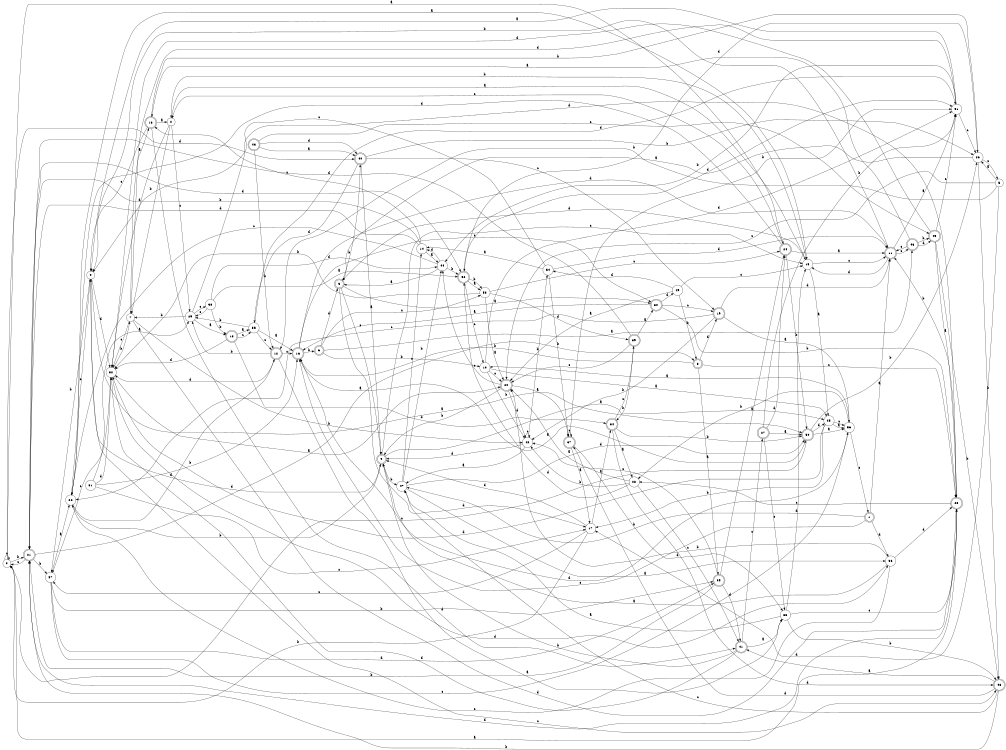 digraph n47_9 {
__start0 [label="" shape="none"];

rankdir=LR;
size="8,5";

s0 [style="filled", color="black", fillcolor="white" shape="circle", label="0"];
s1 [style="rounded,filled", color="black", fillcolor="white" shape="doublecircle", label="1"];
s2 [style="filled", color="black", fillcolor="white" shape="circle", label="2"];
s3 [style="rounded,filled", color="black", fillcolor="white" shape="doublecircle", label="3"];
s4 [style="filled", color="black", fillcolor="white" shape="circle", label="4"];
s5 [style="filled", color="black", fillcolor="white" shape="circle", label="5"];
s6 [style="rounded,filled", color="black", fillcolor="white" shape="doublecircle", label="6"];
s7 [style="filled", color="black", fillcolor="white" shape="circle", label="7"];
s8 [style="rounded,filled", color="black", fillcolor="white" shape="doublecircle", label="8"];
s9 [style="rounded,filled", color="black", fillcolor="white" shape="doublecircle", label="9"];
s10 [style="filled", color="black", fillcolor="white" shape="circle", label="10"];
s11 [style="rounded,filled", color="black", fillcolor="white" shape="doublecircle", label="11"];
s12 [style="rounded,filled", color="black", fillcolor="white" shape="doublecircle", label="12"];
s13 [style="rounded,filled", color="black", fillcolor="white" shape="doublecircle", label="13"];
s14 [style="filled", color="black", fillcolor="white" shape="circle", label="14"];
s15 [style="filled", color="black", fillcolor="white" shape="circle", label="15"];
s16 [style="rounded,filled", color="black", fillcolor="white" shape="doublecircle", label="16"];
s17 [style="filled", color="black", fillcolor="white" shape="circle", label="17"];
s18 [style="rounded,filled", color="black", fillcolor="white" shape="doublecircle", label="18"];
s19 [style="rounded,filled", color="black", fillcolor="white" shape="doublecircle", label="19"];
s20 [style="rounded,filled", color="black", fillcolor="white" shape="doublecircle", label="20"];
s21 [style="rounded,filled", color="black", fillcolor="white" shape="doublecircle", label="21"];
s22 [style="filled", color="black", fillcolor="white" shape="circle", label="22"];
s23 [style="rounded,filled", color="black", fillcolor="white" shape="doublecircle", label="23"];
s24 [style="rounded,filled", color="black", fillcolor="white" shape="doublecircle", label="24"];
s25 [style="filled", color="black", fillcolor="white" shape="circle", label="25"];
s26 [style="filled", color="black", fillcolor="white" shape="circle", label="26"];
s27 [style="rounded,filled", color="black", fillcolor="white" shape="doublecircle", label="27"];
s28 [style="filled", color="black", fillcolor="white" shape="circle", label="28"];
s29 [style="filled", color="black", fillcolor="white" shape="circle", label="29"];
s30 [style="rounded,filled", color="black", fillcolor="white" shape="doublecircle", label="30"];
s31 [style="filled", color="black", fillcolor="white" shape="circle", label="31"];
s32 [style="filled", color="black", fillcolor="white" shape="circle", label="32"];
s33 [style="filled", color="black", fillcolor="white" shape="circle", label="33"];
s34 [style="rounded,filled", color="black", fillcolor="white" shape="doublecircle", label="34"];
s35 [style="rounded,filled", color="black", fillcolor="white" shape="doublecircle", label="35"];
s36 [style="filled", color="black", fillcolor="white" shape="circle", label="36"];
s37 [style="rounded,filled", color="black", fillcolor="white" shape="doublecircle", label="37"];
s38 [style="filled", color="black", fillcolor="white" shape="circle", label="38"];
s39 [style="rounded,filled", color="black", fillcolor="white" shape="doublecircle", label="39"];
s40 [style="rounded,filled", color="black", fillcolor="white" shape="doublecircle", label="40"];
s41 [style="rounded,filled", color="black", fillcolor="white" shape="doublecircle", label="41"];
s42 [style="filled", color="black", fillcolor="white" shape="circle", label="42"];
s43 [style="rounded,filled", color="black", fillcolor="white" shape="doublecircle", label="43"];
s44 [style="filled", color="black", fillcolor="white" shape="circle", label="44"];
s45 [style="rounded,filled", color="black", fillcolor="white" shape="doublecircle", label="45"];
s46 [style="rounded,filled", color="black", fillcolor="white" shape="doublecircle", label="46"];
s47 [style="filled", color="black", fillcolor="white" shape="circle", label="47"];
s48 [style="rounded,filled", color="black", fillcolor="white" shape="doublecircle", label="48"];
s49 [style="filled", color="black", fillcolor="white" shape="circle", label="49"];
s50 [style="rounded,filled", color="black", fillcolor="white" shape="doublecircle", label="50"];
s51 [style="filled", color="black", fillcolor="white" shape="circle", label="51"];
s52 [style="rounded,filled", color="black", fillcolor="white" shape="doublecircle", label="52"];
s53 [style="filled", color="black", fillcolor="white" shape="circle", label="53"];
s54 [style="filled", color="black", fillcolor="white" shape="circle", label="54"];
s55 [style="filled", color="black", fillcolor="white" shape="circle", label="55"];
s56 [style="filled", color="black", fillcolor="white" shape="circle", label="56"];
s57 [style="filled", color="black", fillcolor="white" shape="circle", label="57"];
s0 -> s24 [label="a"];
s0 -> s21 [label="b"];
s0 -> s0 [label="c"];
s0 -> s40 [label="d"];
s1 -> s11 [label="a"];
s1 -> s47 [label="b"];
s1 -> s16 [label="c"];
s1 -> s36 [label="d"];
s2 -> s15 [label="a"];
s2 -> s7 [label="b"];
s2 -> s29 [label="c"];
s2 -> s32 [label="d"];
s3 -> s30 [label="a"];
s3 -> s40 [label="b"];
s3 -> s9 [label="c"];
s3 -> s17 [label="d"];
s4 -> s50 [label="a"];
s4 -> s57 [label="b"];
s4 -> s48 [label="c"];
s4 -> s32 [label="d"];
s5 -> s26 [label="a"];
s5 -> s12 [label="b"];
s5 -> s20 [label="c"];
s5 -> s17 [label="d"];
s6 -> s46 [label="a"];
s6 -> s10 [label="b"];
s6 -> s53 [label="c"];
s6 -> s3 [label="d"];
s7 -> s13 [label="a"];
s7 -> s42 [label="b"];
s7 -> s32 [label="c"];
s7 -> s23 [label="d"];
s8 -> s35 [label="a"];
s8 -> s16 [label="b"];
s8 -> s23 [label="c"];
s8 -> s19 [label="d"];
s9 -> s25 [label="a"];
s9 -> s47 [label="b"];
s9 -> s15 [label="c"];
s9 -> s4 [label="d"];
s10 -> s25 [label="a"];
s10 -> s42 [label="b"];
s10 -> s20 [label="c"];
s10 -> s51 [label="d"];
s11 -> s51 [label="a"];
s11 -> s4 [label="b"];
s11 -> s46 [label="c"];
s11 -> s15 [label="d"];
s12 -> s33 [label="a"];
s12 -> s29 [label="b"];
s12 -> s16 [label="c"];
s12 -> s32 [label="d"];
s13 -> s2 [label="a"];
s13 -> s26 [label="b"];
s13 -> s4 [label="c"];
s13 -> s41 [label="d"];
s14 -> s44 [label="a"];
s14 -> s21 [label="b"];
s14 -> s13 [label="c"];
s14 -> s21 [label="d"];
s15 -> s25 [label="a"];
s15 -> s2 [label="b"];
s15 -> s11 [label="c"];
s15 -> s3 [label="d"];
s16 -> s50 [label="a"];
s16 -> s6 [label="b"];
s16 -> s30 [label="c"];
s16 -> s11 [label="d"];
s17 -> s34 [label="a"];
s17 -> s0 [label="b"];
s17 -> s57 [label="c"];
s17 -> s9 [label="d"];
s18 -> s55 [label="a"];
s18 -> s34 [label="b"];
s18 -> s55 [label="c"];
s18 -> s32 [label="d"];
s19 -> s56 [label="a"];
s19 -> s42 [label="b"];
s19 -> s22 [label="c"];
s19 -> s11 [label="d"];
s20 -> s37 [label="a"];
s20 -> s9 [label="b"];
s20 -> s44 [label="c"];
s20 -> s42 [label="d"];
s21 -> s8 [label="a"];
s21 -> s57 [label="b"];
s21 -> s0 [label="c"];
s21 -> s52 [label="d"];
s22 -> s15 [label="a"];
s22 -> s9 [label="b"];
s22 -> s4 [label="c"];
s22 -> s12 [label="d"];
s23 -> s0 [label="a"];
s23 -> s11 [label="b"];
s23 -> s28 [label="c"];
s23 -> s21 [label="d"];
s24 -> s11 [label="a"];
s24 -> s50 [label="b"];
s24 -> s2 [label="c"];
s24 -> s22 [label="d"];
s25 -> s56 [label="a"];
s25 -> s17 [label="b"];
s25 -> s56 [label="c"];
s25 -> s32 [label="d"];
s26 -> s3 [label="a"];
s26 -> s48 [label="b"];
s26 -> s5 [label="c"];
s26 -> s52 [label="d"];
s27 -> s50 [label="a"];
s27 -> s51 [label="b"];
s27 -> s33 [label="c"];
s27 -> s24 [label="d"];
s28 -> s20 [label="a"];
s28 -> s42 [label="b"];
s28 -> s41 [label="c"];
s28 -> s52 [label="d"];
s29 -> s18 [label="a"];
s29 -> s7 [label="b"];
s29 -> s38 [label="c"];
s29 -> s23 [label="d"];
s30 -> s16 [label="a"];
s30 -> s23 [label="b"];
s30 -> s19 [label="c"];
s30 -> s49 [label="d"];
s31 -> s29 [label="a"];
s31 -> s16 [label="b"];
s31 -> s17 [label="c"];
s31 -> s32 [label="d"];
s32 -> s20 [label="a"];
s32 -> s7 [label="b"];
s32 -> s57 [label="c"];
s32 -> s36 [label="d"];
s33 -> s47 [label="a"];
s33 -> s48 [label="b"];
s33 -> s23 [label="c"];
s33 -> s15 [label="d"];
s34 -> s28 [label="a"];
s34 -> s50 [label="b"];
s34 -> s39 [label="c"];
s34 -> s48 [label="d"];
s35 -> s24 [label="a"];
s35 -> s21 [label="b"];
s35 -> s42 [label="c"];
s35 -> s41 [label="d"];
s36 -> s9 [label="a"];
s36 -> s20 [label="b"];
s36 -> s22 [label="c"];
s36 -> s23 [label="d"];
s37 -> s17 [label="a"];
s37 -> s51 [label="b"];
s37 -> s37 [label="c"];
s37 -> s33 [label="d"];
s38 -> s52 [label="a"];
s38 -> s18 [label="b"];
s38 -> s29 [label="c"];
s38 -> s44 [label="d"];
s39 -> s30 [label="a"];
s39 -> s34 [label="b"];
s39 -> s20 [label="c"];
s39 -> s21 [label="d"];
s40 -> s9 [label="a"];
s40 -> s26 [label="b"];
s40 -> s19 [label="c"];
s40 -> s55 [label="d"];
s41 -> s33 [label="a"];
s41 -> s9 [label="b"];
s41 -> s27 [label="c"];
s41 -> s32 [label="d"];
s42 -> s47 [label="a"];
s42 -> s54 [label="b"];
s42 -> s42 [label="c"];
s42 -> s9 [label="d"];
s43 -> s40 [label="a"];
s43 -> s12 [label="b"];
s43 -> s45 [label="c"];
s43 -> s40 [label="d"];
s44 -> s3 [label="a"];
s44 -> s52 [label="b"];
s44 -> s22 [label="c"];
s44 -> s14 [label="d"];
s45 -> s23 [label="a"];
s45 -> s48 [label="b"];
s45 -> s51 [label="c"];
s45 -> s32 [label="d"];
s46 -> s13 [label="a"];
s46 -> s45 [label="b"];
s46 -> s11 [label="c"];
s46 -> s45 [label="d"];
s47 -> s36 [label="a"];
s47 -> s44 [label="b"];
s47 -> s14 [label="c"];
s47 -> s50 [label="d"];
s48 -> s41 [label="a"];
s48 -> s21 [label="b"];
s48 -> s47 [label="c"];
s48 -> s37 [label="d"];
s49 -> s20 [label="a"];
s49 -> s8 [label="b"];
s49 -> s15 [label="c"];
s49 -> s54 [label="d"];
s50 -> s56 [label="a"];
s50 -> s26 [label="b"];
s50 -> s0 [label="c"];
s50 -> s25 [label="d"];
s51 -> s4 [label="a"];
s51 -> s44 [label="b"];
s51 -> s26 [label="c"];
s51 -> s7 [label="d"];
s52 -> s53 [label="a"];
s52 -> s53 [label="b"];
s52 -> s10 [label="c"];
s52 -> s51 [label="d"];
s53 -> s20 [label="a"];
s53 -> s32 [label="b"];
s53 -> s24 [label="c"];
s53 -> s39 [label="d"];
s54 -> s14 [label="a"];
s54 -> s37 [label="b"];
s54 -> s4 [label="c"];
s54 -> s11 [label="d"];
s55 -> s16 [label="a"];
s55 -> s29 [label="b"];
s55 -> s12 [label="c"];
s55 -> s51 [label="d"];
s56 -> s10 [label="a"];
s56 -> s28 [label="b"];
s56 -> s1 [label="c"];
s56 -> s16 [label="d"];
s57 -> s22 [label="a"];
s57 -> s35 [label="b"];
s57 -> s56 [label="c"];
s57 -> s35 [label="d"];

}